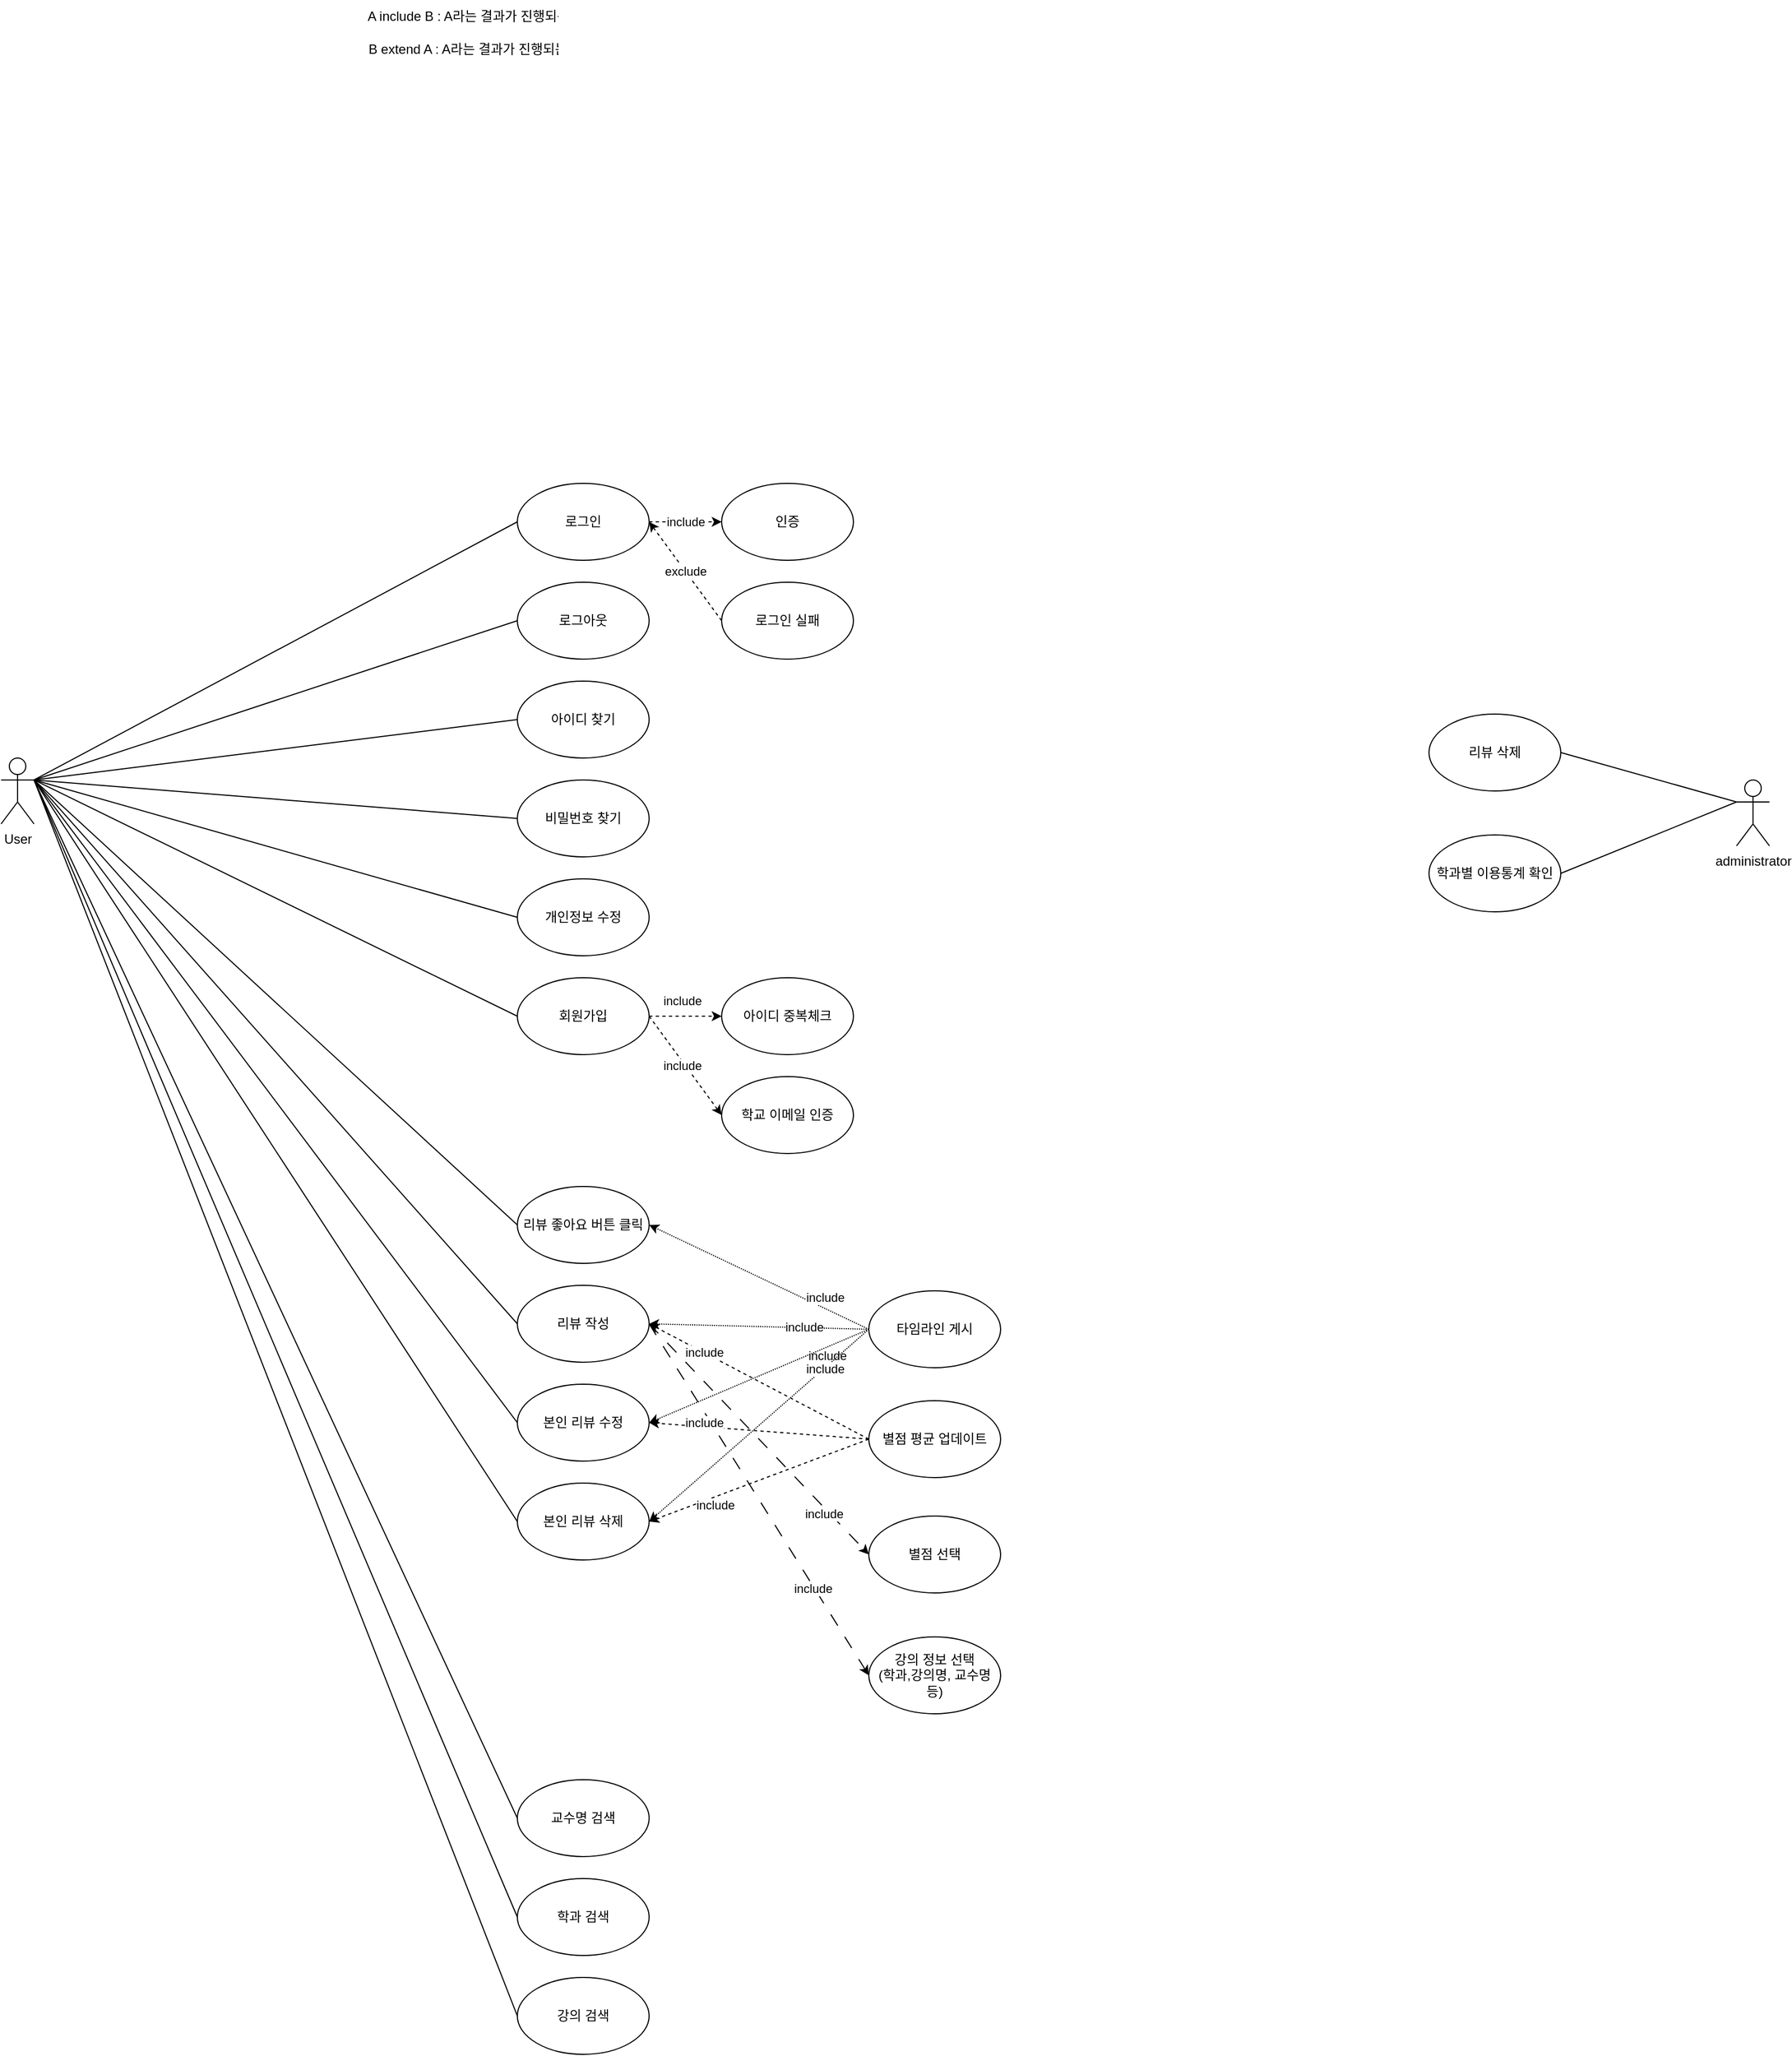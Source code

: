 <mxfile version="21.6.6" type="github">
  <diagram name="페이지-1" id="DwoH7edTf4HsuU-eGd33">
    <mxGraphModel dx="2161" dy="803" grid="1" gridSize="10" guides="1" tooltips="1" connect="1" arrows="1" fold="1" page="1" pageScale="1" pageWidth="827" pageHeight="1169" math="0" shadow="0">
      <root>
        <mxCell id="0" />
        <mxCell id="1" parent="0" />
        <mxCell id="8_uEdGlW4i0jT_Yr1RCu-55" style="rounded=0;orthogonalLoop=1;jettySize=auto;html=1;exitX=1;exitY=0.333;exitDx=0;exitDy=0;exitPerimeter=0;entryX=0;entryY=0.5;entryDx=0;entryDy=0;endArrow=none;endFill=0;" parent="1" source="8_uEdGlW4i0jT_Yr1RCu-2" target="8_uEdGlW4i0jT_Yr1RCu-13" edge="1">
          <mxGeometry relative="1" as="geometry" />
        </mxCell>
        <mxCell id="8_uEdGlW4i0jT_Yr1RCu-56" style="rounded=0;orthogonalLoop=1;jettySize=auto;html=1;exitX=1;exitY=0.333;exitDx=0;exitDy=0;exitPerimeter=0;entryX=0;entryY=0.5;entryDx=0;entryDy=0;endArrow=none;endFill=0;" parent="1" source="8_uEdGlW4i0jT_Yr1RCu-2" target="8_uEdGlW4i0jT_Yr1RCu-4" edge="1">
          <mxGeometry relative="1" as="geometry" />
        </mxCell>
        <mxCell id="8_uEdGlW4i0jT_Yr1RCu-57" style="rounded=0;orthogonalLoop=1;jettySize=auto;html=1;exitX=1;exitY=0.333;exitDx=0;exitDy=0;exitPerimeter=0;entryX=0;entryY=0.5;entryDx=0;entryDy=0;endArrow=none;endFill=0;" parent="1" source="8_uEdGlW4i0jT_Yr1RCu-2" target="8_uEdGlW4i0jT_Yr1RCu-12" edge="1">
          <mxGeometry relative="1" as="geometry" />
        </mxCell>
        <mxCell id="8_uEdGlW4i0jT_Yr1RCu-58" style="rounded=0;orthogonalLoop=1;jettySize=auto;html=1;exitX=1;exitY=0.333;exitDx=0;exitDy=0;exitPerimeter=0;entryX=0;entryY=0.5;entryDx=0;entryDy=0;endArrow=none;endFill=0;" parent="1" source="8_uEdGlW4i0jT_Yr1RCu-2" target="8_uEdGlW4i0jT_Yr1RCu-5" edge="1">
          <mxGeometry relative="1" as="geometry" />
        </mxCell>
        <mxCell id="8_uEdGlW4i0jT_Yr1RCu-59" style="rounded=0;orthogonalLoop=1;jettySize=auto;html=1;exitX=1;exitY=0.333;exitDx=0;exitDy=0;exitPerimeter=0;entryX=0;entryY=0.5;entryDx=0;entryDy=0;endArrow=none;endFill=0;" parent="1" source="8_uEdGlW4i0jT_Yr1RCu-2" target="8_uEdGlW4i0jT_Yr1RCu-6" edge="1">
          <mxGeometry relative="1" as="geometry" />
        </mxCell>
        <mxCell id="8_uEdGlW4i0jT_Yr1RCu-60" style="rounded=0;orthogonalLoop=1;jettySize=auto;html=1;exitX=1;exitY=0.333;exitDx=0;exitDy=0;exitPerimeter=0;entryX=0;entryY=0.5;entryDx=0;entryDy=0;endArrow=none;endFill=0;" parent="1" source="8_uEdGlW4i0jT_Yr1RCu-2" target="8_uEdGlW4i0jT_Yr1RCu-7" edge="1">
          <mxGeometry relative="1" as="geometry" />
        </mxCell>
        <mxCell id="8_uEdGlW4i0jT_Yr1RCu-61" style="rounded=0;orthogonalLoop=1;jettySize=auto;html=1;exitX=1;exitY=0.333;exitDx=0;exitDy=0;exitPerimeter=0;entryX=0;entryY=0.5;entryDx=0;entryDy=0;endArrow=none;endFill=0;" parent="1" source="8_uEdGlW4i0jT_Yr1RCu-2" target="8_uEdGlW4i0jT_Yr1RCu-8" edge="1">
          <mxGeometry relative="1" as="geometry" />
        </mxCell>
        <mxCell id="8_uEdGlW4i0jT_Yr1RCu-62" style="rounded=0;orthogonalLoop=1;jettySize=auto;html=1;exitX=1;exitY=0.333;exitDx=0;exitDy=0;exitPerimeter=0;entryX=0;entryY=0.5;entryDx=0;entryDy=0;endArrow=none;endFill=0;" parent="1" source="8_uEdGlW4i0jT_Yr1RCu-2" target="8_uEdGlW4i0jT_Yr1RCu-9" edge="1">
          <mxGeometry relative="1" as="geometry" />
        </mxCell>
        <mxCell id="8_uEdGlW4i0jT_Yr1RCu-63" style="rounded=0;orthogonalLoop=1;jettySize=auto;html=1;exitX=1;exitY=0.333;exitDx=0;exitDy=0;exitPerimeter=0;entryX=0;entryY=0.5;entryDx=0;entryDy=0;endArrow=none;endFill=0;" parent="1" source="8_uEdGlW4i0jT_Yr1RCu-2" target="8_uEdGlW4i0jT_Yr1RCu-10" edge="1">
          <mxGeometry relative="1" as="geometry" />
        </mxCell>
        <mxCell id="8_uEdGlW4i0jT_Yr1RCu-64" style="rounded=0;orthogonalLoop=1;jettySize=auto;html=1;exitX=1;exitY=0.333;exitDx=0;exitDy=0;exitPerimeter=0;entryX=0;entryY=0.5;entryDx=0;entryDy=0;endArrow=none;endFill=0;" parent="1" source="8_uEdGlW4i0jT_Yr1RCu-2" target="8_uEdGlW4i0jT_Yr1RCu-42" edge="1">
          <mxGeometry relative="1" as="geometry" />
        </mxCell>
        <mxCell id="8_uEdGlW4i0jT_Yr1RCu-65" style="rounded=0;orthogonalLoop=1;jettySize=auto;html=1;exitX=1;exitY=0.333;exitDx=0;exitDy=0;exitPerimeter=0;entryX=0;entryY=0.5;entryDx=0;entryDy=0;endArrow=none;endFill=0;" parent="1" source="8_uEdGlW4i0jT_Yr1RCu-2" target="8_uEdGlW4i0jT_Yr1RCu-18" edge="1">
          <mxGeometry relative="1" as="geometry" />
        </mxCell>
        <mxCell id="8_uEdGlW4i0jT_Yr1RCu-66" style="rounded=0;orthogonalLoop=1;jettySize=auto;html=1;exitX=1;exitY=0.333;exitDx=0;exitDy=0;exitPerimeter=0;entryX=0;entryY=0.5;entryDx=0;entryDy=0;endArrow=none;endFill=0;" parent="1" source="8_uEdGlW4i0jT_Yr1RCu-2" target="8_uEdGlW4i0jT_Yr1RCu-31" edge="1">
          <mxGeometry relative="1" as="geometry" />
        </mxCell>
        <mxCell id="8_uEdGlW4i0jT_Yr1RCu-67" style="rounded=0;orthogonalLoop=1;jettySize=auto;html=1;exitX=1;exitY=0.333;exitDx=0;exitDy=0;exitPerimeter=0;entryX=0;entryY=0.5;entryDx=0;entryDy=0;endArrow=none;endFill=0;" parent="1" source="8_uEdGlW4i0jT_Yr1RCu-2" target="8_uEdGlW4i0jT_Yr1RCu-32" edge="1">
          <mxGeometry relative="1" as="geometry" />
        </mxCell>
        <mxCell id="8_uEdGlW4i0jT_Yr1RCu-2" value="User" style="shape=umlActor;verticalLabelPosition=bottom;verticalAlign=top;html=1;outlineConnect=0;" parent="1" vertex="1">
          <mxGeometry x="-280" y="690" width="30" height="60" as="geometry" />
        </mxCell>
        <mxCell id="8_uEdGlW4i0jT_Yr1RCu-4" value="학과 검색" style="ellipse;whiteSpace=wrap;html=1;" parent="1" vertex="1">
          <mxGeometry x="190" y="1710" width="120" height="70" as="geometry" />
        </mxCell>
        <mxCell id="8_uEdGlW4i0jT_Yr1RCu-27" value="include" style="edgeStyle=orthogonalEdgeStyle;rounded=0;orthogonalLoop=1;jettySize=auto;html=1;exitX=1;exitY=0.5;exitDx=0;exitDy=0;entryX=0;entryY=0.5;entryDx=0;entryDy=0;dashed=1;" parent="1" source="8_uEdGlW4i0jT_Yr1RCu-5" target="8_uEdGlW4i0jT_Yr1RCu-26" edge="1">
          <mxGeometry relative="1" as="geometry" />
        </mxCell>
        <mxCell id="8_uEdGlW4i0jT_Yr1RCu-29" value="exclude" style="rounded=0;orthogonalLoop=1;jettySize=auto;html=1;entryX=1;entryY=0.5;entryDx=0;entryDy=0;dashed=1;exitX=0;exitY=0.5;exitDx=0;exitDy=0;" parent="1" source="8_uEdGlW4i0jT_Yr1RCu-28" target="8_uEdGlW4i0jT_Yr1RCu-5" edge="1">
          <mxGeometry relative="1" as="geometry">
            <mxPoint x="373.5" y="580" as="sourcePoint" />
            <mxPoint x="309.5" y="510" as="targetPoint" />
          </mxGeometry>
        </mxCell>
        <mxCell id="8_uEdGlW4i0jT_Yr1RCu-5" value="로그인" style="ellipse;whiteSpace=wrap;html=1;" parent="1" vertex="1">
          <mxGeometry x="190" y="440" width="120" height="70" as="geometry" />
        </mxCell>
        <mxCell id="8_uEdGlW4i0jT_Yr1RCu-6" value="로그아웃" style="ellipse;whiteSpace=wrap;html=1;" parent="1" vertex="1">
          <mxGeometry x="190" y="530" width="120" height="70" as="geometry" />
        </mxCell>
        <mxCell id="8_uEdGlW4i0jT_Yr1RCu-7" value="아이디 찾기" style="ellipse;whiteSpace=wrap;html=1;" parent="1" vertex="1">
          <mxGeometry x="190" y="620" width="120" height="70" as="geometry" />
        </mxCell>
        <mxCell id="8_uEdGlW4i0jT_Yr1RCu-8" value="비밀번호 찾기" style="ellipse;whiteSpace=wrap;html=1;" parent="1" vertex="1">
          <mxGeometry x="190" y="710" width="120" height="70" as="geometry" />
        </mxCell>
        <mxCell id="8_uEdGlW4i0jT_Yr1RCu-9" value="개인정보 수정" style="ellipse;whiteSpace=wrap;html=1;" parent="1" vertex="1">
          <mxGeometry x="190" y="800" width="120" height="70" as="geometry" />
        </mxCell>
        <mxCell id="8_uEdGlW4i0jT_Yr1RCu-15" style="edgeStyle=orthogonalEdgeStyle;rounded=0;orthogonalLoop=1;jettySize=auto;html=1;exitX=1;exitY=0.5;exitDx=0;exitDy=0;dashed=1;" parent="1" source="8_uEdGlW4i0jT_Yr1RCu-10" edge="1">
          <mxGeometry relative="1" as="geometry">
            <mxPoint x="376" y="925" as="targetPoint" />
          </mxGeometry>
        </mxCell>
        <mxCell id="8_uEdGlW4i0jT_Yr1RCu-16" value="include" style="edgeLabel;html=1;align=center;verticalAlign=middle;resizable=0;points=[];" parent="8_uEdGlW4i0jT_Yr1RCu-15" vertex="1" connectable="0">
          <mxGeometry x="0.111" y="-1" relative="1" as="geometry">
            <mxPoint x="-7" y="-16" as="offset" />
          </mxGeometry>
        </mxCell>
        <mxCell id="8_uEdGlW4i0jT_Yr1RCu-69" style="rounded=0;orthogonalLoop=1;jettySize=auto;html=1;exitX=1;exitY=0.5;exitDx=0;exitDy=0;entryX=0;entryY=0.5;entryDx=0;entryDy=0;dashed=1;" parent="1" source="8_uEdGlW4i0jT_Yr1RCu-10" target="8_uEdGlW4i0jT_Yr1RCu-68" edge="1">
          <mxGeometry relative="1" as="geometry" />
        </mxCell>
        <mxCell id="8_uEdGlW4i0jT_Yr1RCu-70" value="include" style="edgeLabel;html=1;align=center;verticalAlign=middle;resizable=0;points=[];" parent="8_uEdGlW4i0jT_Yr1RCu-69" vertex="1" connectable="0">
          <mxGeometry x="-0.045" y="-2" relative="1" as="geometry">
            <mxPoint as="offset" />
          </mxGeometry>
        </mxCell>
        <mxCell id="8_uEdGlW4i0jT_Yr1RCu-10" value="회원가입" style="ellipse;whiteSpace=wrap;html=1;" parent="1" vertex="1">
          <mxGeometry x="190" y="890" width="120" height="70" as="geometry" />
        </mxCell>
        <mxCell id="8_uEdGlW4i0jT_Yr1RCu-11" value="아이디 중복체크" style="ellipse;whiteSpace=wrap;html=1;" parent="1" vertex="1">
          <mxGeometry x="376" y="890" width="120" height="70" as="geometry" />
        </mxCell>
        <mxCell id="8_uEdGlW4i0jT_Yr1RCu-12" value="강의 검색" style="ellipse;whiteSpace=wrap;html=1;" parent="1" vertex="1">
          <mxGeometry x="190" y="1800" width="120" height="70" as="geometry" />
        </mxCell>
        <mxCell id="8_uEdGlW4i0jT_Yr1RCu-13" value="교수명 검색" style="ellipse;whiteSpace=wrap;html=1;" parent="1" vertex="1">
          <mxGeometry x="190" y="1620" width="120" height="70" as="geometry" />
        </mxCell>
        <mxCell id="8_uEdGlW4i0jT_Yr1RCu-23" style="rounded=0;orthogonalLoop=1;jettySize=auto;html=1;exitX=0;exitY=0.5;exitDx=0;exitDy=0;dashed=1;entryX=1;entryY=0.5;entryDx=0;entryDy=0;" parent="1" source="8_uEdGlW4i0jT_Yr1RCu-22" target="8_uEdGlW4i0jT_Yr1RCu-18" edge="1">
          <mxGeometry relative="1" as="geometry">
            <mxPoint x="90" y="1310" as="targetPoint" />
          </mxGeometry>
        </mxCell>
        <mxCell id="8_uEdGlW4i0jT_Yr1RCu-25" value="include" style="edgeLabel;html=1;align=center;verticalAlign=middle;resizable=0;points=[];" parent="8_uEdGlW4i0jT_Yr1RCu-23" vertex="1" connectable="0">
          <mxGeometry x="0.594" relative="1" as="geometry">
            <mxPoint x="9" y="4" as="offset" />
          </mxGeometry>
        </mxCell>
        <mxCell id="8_uEdGlW4i0jT_Yr1RCu-38" style="rounded=0;orthogonalLoop=1;jettySize=auto;html=1;dashed=1;dashPattern=1 1;entryX=1;entryY=0.5;entryDx=0;entryDy=0;exitX=0;exitY=0.5;exitDx=0;exitDy=0;" parent="1" source="8_uEdGlW4i0jT_Yr1RCu-19" target="8_uEdGlW4i0jT_Yr1RCu-18" edge="1">
          <mxGeometry relative="1" as="geometry">
            <mxPoint x="330" y="1170" as="targetPoint" />
            <mxPoint x="440" y="1180" as="sourcePoint" />
          </mxGeometry>
        </mxCell>
        <mxCell id="8_uEdGlW4i0jT_Yr1RCu-39" value="include" style="edgeLabel;html=1;align=center;verticalAlign=middle;resizable=0;points=[];" parent="8_uEdGlW4i0jT_Yr1RCu-38" vertex="1" connectable="0">
          <mxGeometry x="0.127" y="1" relative="1" as="geometry">
            <mxPoint x="53" as="offset" />
          </mxGeometry>
        </mxCell>
        <mxCell id="8_uEdGlW4i0jT_Yr1RCu-50" style="rounded=0;orthogonalLoop=1;jettySize=auto;html=1;exitX=1;exitY=0.5;exitDx=0;exitDy=0;entryX=0;entryY=0.5;entryDx=0;entryDy=0;dashed=1;dashPattern=12 12;" parent="1" source="8_uEdGlW4i0jT_Yr1RCu-18" target="8_uEdGlW4i0jT_Yr1RCu-47" edge="1">
          <mxGeometry relative="1" as="geometry" />
        </mxCell>
        <mxCell id="8_uEdGlW4i0jT_Yr1RCu-51" value="include" style="edgeLabel;html=1;align=center;verticalAlign=middle;resizable=0;points=[];" parent="8_uEdGlW4i0jT_Yr1RCu-50" vertex="1" connectable="0">
          <mxGeometry x="0.614" y="-3" relative="1" as="geometry">
            <mxPoint y="1" as="offset" />
          </mxGeometry>
        </mxCell>
        <mxCell id="8_uEdGlW4i0jT_Yr1RCu-53" style="rounded=0;orthogonalLoop=1;jettySize=auto;html=1;exitX=1;exitY=0.5;exitDx=0;exitDy=0;entryX=0;entryY=0.5;entryDx=0;entryDy=0;dashed=1;dashPattern=12 12;" parent="1" source="8_uEdGlW4i0jT_Yr1RCu-18" target="8_uEdGlW4i0jT_Yr1RCu-52" edge="1">
          <mxGeometry relative="1" as="geometry" />
        </mxCell>
        <mxCell id="8_uEdGlW4i0jT_Yr1RCu-54" value="include" style="edgeLabel;html=1;align=center;verticalAlign=middle;resizable=0;points=[];" parent="8_uEdGlW4i0jT_Yr1RCu-53" vertex="1" connectable="0">
          <mxGeometry x="0.5" y="-2" relative="1" as="geometry">
            <mxPoint as="offset" />
          </mxGeometry>
        </mxCell>
        <mxCell id="8_uEdGlW4i0jT_Yr1RCu-18" value="리뷰 작성" style="ellipse;whiteSpace=wrap;html=1;" parent="1" vertex="1">
          <mxGeometry x="190" y="1170" width="120" height="70" as="geometry" />
        </mxCell>
        <mxCell id="8_uEdGlW4i0jT_Yr1RCu-19" value="타임라인 게시" style="ellipse;whiteSpace=wrap;html=1;" parent="1" vertex="1">
          <mxGeometry x="510" y="1175" width="120" height="70" as="geometry" />
        </mxCell>
        <mxCell id="8_uEdGlW4i0jT_Yr1RCu-22" value="별점 평균 업데이트" style="ellipse;whiteSpace=wrap;html=1;" parent="1" vertex="1">
          <mxGeometry x="510" y="1275" width="120" height="70" as="geometry" />
        </mxCell>
        <mxCell id="8_uEdGlW4i0jT_Yr1RCu-26" value="인증" style="ellipse;whiteSpace=wrap;html=1;" parent="1" vertex="1">
          <mxGeometry x="376" y="440" width="120" height="70" as="geometry" />
        </mxCell>
        <mxCell id="8_uEdGlW4i0jT_Yr1RCu-28" value="로그인 실패" style="ellipse;whiteSpace=wrap;html=1;" parent="1" vertex="1">
          <mxGeometry x="376" y="530" width="120" height="70" as="geometry" />
        </mxCell>
        <mxCell id="8_uEdGlW4i0jT_Yr1RCu-33" style="rounded=0;orthogonalLoop=1;jettySize=auto;html=1;dashed=1;entryX=1;entryY=0.5;entryDx=0;entryDy=0;exitX=0;exitY=0.5;exitDx=0;exitDy=0;" parent="1" source="8_uEdGlW4i0jT_Yr1RCu-22" target="8_uEdGlW4i0jT_Yr1RCu-31" edge="1">
          <mxGeometry relative="1" as="geometry">
            <mxPoint x="510" y="1440" as="sourcePoint" />
          </mxGeometry>
        </mxCell>
        <mxCell id="8_uEdGlW4i0jT_Yr1RCu-35" value="include" style="edgeLabel;html=1;align=center;verticalAlign=middle;resizable=0;points=[];" parent="8_uEdGlW4i0jT_Yr1RCu-33" vertex="1" connectable="0">
          <mxGeometry x="-0.111" y="1" relative="1" as="geometry">
            <mxPoint x="51" y="-71" as="offset" />
          </mxGeometry>
        </mxCell>
        <mxCell id="8_uEdGlW4i0jT_Yr1RCu-37" style="rounded=0;orthogonalLoop=1;jettySize=auto;html=1;dashed=1;dashPattern=1 1;entryX=1;entryY=0.5;entryDx=0;entryDy=0;exitX=0;exitY=0.5;exitDx=0;exitDy=0;" parent="1" source="8_uEdGlW4i0jT_Yr1RCu-19" target="8_uEdGlW4i0jT_Yr1RCu-31" edge="1">
          <mxGeometry relative="1" as="geometry">
            <mxPoint x="330" y="1260" as="targetPoint" />
            <mxPoint x="420" y="1220" as="sourcePoint" />
          </mxGeometry>
        </mxCell>
        <mxCell id="8_uEdGlW4i0jT_Yr1RCu-40" value="include" style="edgeLabel;html=1;align=center;verticalAlign=middle;resizable=0;points=[];" parent="8_uEdGlW4i0jT_Yr1RCu-37" vertex="1" connectable="0">
          <mxGeometry x="0.523" y="-3" relative="1" as="geometry">
            <mxPoint x="3" y="23" as="offset" />
          </mxGeometry>
        </mxCell>
        <mxCell id="8_uEdGlW4i0jT_Yr1RCu-31" value="본인 리뷰 수정" style="ellipse;whiteSpace=wrap;html=1;" parent="1" vertex="1">
          <mxGeometry x="190" y="1260" width="120" height="70" as="geometry" />
        </mxCell>
        <mxCell id="8_uEdGlW4i0jT_Yr1RCu-34" value="include" style="rounded=0;orthogonalLoop=1;jettySize=auto;html=1;entryX=1;entryY=0.5;entryDx=0;entryDy=0;dashed=1;exitX=0;exitY=0.5;exitDx=0;exitDy=0;" parent="1" source="8_uEdGlW4i0jT_Yr1RCu-22" target="8_uEdGlW4i0jT_Yr1RCu-32" edge="1">
          <mxGeometry x="0.425" y="7" relative="1" as="geometry">
            <mxPoint x="530" y="1400" as="sourcePoint" />
            <mxPoint x="400" y="1295" as="targetPoint" />
            <mxPoint as="offset" />
          </mxGeometry>
        </mxCell>
        <mxCell id="8_uEdGlW4i0jT_Yr1RCu-36" style="rounded=0;orthogonalLoop=1;jettySize=auto;html=1;exitX=0;exitY=0.5;exitDx=0;exitDy=0;dashed=1;dashPattern=1 1;entryX=1;entryY=0.5;entryDx=0;entryDy=0;" parent="1" source="8_uEdGlW4i0jT_Yr1RCu-19" target="8_uEdGlW4i0jT_Yr1RCu-32" edge="1">
          <mxGeometry relative="1" as="geometry">
            <mxPoint x="360" y="1480" as="targetPoint" />
          </mxGeometry>
        </mxCell>
        <mxCell id="8_uEdGlW4i0jT_Yr1RCu-41" value="include" style="edgeLabel;html=1;align=center;verticalAlign=middle;resizable=0;points=[];" parent="8_uEdGlW4i0jT_Yr1RCu-36" vertex="1" connectable="0">
          <mxGeometry x="0.602" y="-4" relative="1" as="geometry">
            <mxPoint x="123" y="-102" as="offset" />
          </mxGeometry>
        </mxCell>
        <mxCell id="8_uEdGlW4i0jT_Yr1RCu-32" value="본인 리뷰 삭제" style="ellipse;whiteSpace=wrap;html=1;" parent="1" vertex="1">
          <mxGeometry x="190" y="1350" width="120" height="70" as="geometry" />
        </mxCell>
        <mxCell id="8_uEdGlW4i0jT_Yr1RCu-43" style="rounded=0;orthogonalLoop=1;jettySize=auto;html=1;dashed=1;dashPattern=1 1;entryX=1;entryY=0.5;entryDx=0;entryDy=0;exitX=0;exitY=0.5;exitDx=0;exitDy=0;" parent="1" source="8_uEdGlW4i0jT_Yr1RCu-19" target="8_uEdGlW4i0jT_Yr1RCu-42" edge="1">
          <mxGeometry relative="1" as="geometry">
            <mxPoint x="470" y="1160" as="sourcePoint" />
            <mxPoint x="330" y="1160" as="targetPoint" />
          </mxGeometry>
        </mxCell>
        <mxCell id="8_uEdGlW4i0jT_Yr1RCu-44" value="include" style="edgeLabel;html=1;align=center;verticalAlign=middle;resizable=0;points=[];" parent="8_uEdGlW4i0jT_Yr1RCu-43" vertex="1" connectable="0">
          <mxGeometry x="0.206" y="2" relative="1" as="geometry">
            <mxPoint x="81" y="26" as="offset" />
          </mxGeometry>
        </mxCell>
        <mxCell id="8_uEdGlW4i0jT_Yr1RCu-42" value="리뷰 좋아요 버튼 클릭" style="ellipse;whiteSpace=wrap;html=1;" parent="1" vertex="1">
          <mxGeometry x="190" y="1080" width="120" height="70" as="geometry" />
        </mxCell>
        <mxCell id="8_uEdGlW4i0jT_Yr1RCu-45" value="A include B : A라는 결과가 진행되는 과정에서 B가 반드시 필요 (A --&amp;gt; B)" style="text;html=1;align=center;verticalAlign=middle;resizable=0;points=[];autosize=1;strokeColor=none;fillColor=none;" parent="1" vertex="1">
          <mxGeometry x="50" width="370" height="30" as="geometry" />
        </mxCell>
        <mxCell id="8_uEdGlW4i0jT_Yr1RCu-46" value="B extend A : A라는 결과가 진행되는 과정에서 B가 선택지로 등장 (B --&amp;gt; A)" style="text;html=1;align=center;verticalAlign=middle;resizable=0;points=[];autosize=1;strokeColor=none;fillColor=none;" parent="1" vertex="1">
          <mxGeometry x="50" y="30" width="380" height="30" as="geometry" />
        </mxCell>
        <mxCell id="8_uEdGlW4i0jT_Yr1RCu-47" value="별점 선택" style="ellipse;whiteSpace=wrap;html=1;" parent="1" vertex="1">
          <mxGeometry x="510" y="1380" width="120" height="70" as="geometry" />
        </mxCell>
        <mxCell id="8_uEdGlW4i0jT_Yr1RCu-52" value="강의 정보 선택&lt;br&gt;(학과,강의명, 교수명 등)" style="ellipse;whiteSpace=wrap;html=1;" parent="1" vertex="1">
          <mxGeometry x="510" y="1490" width="120" height="70" as="geometry" />
        </mxCell>
        <mxCell id="8_uEdGlW4i0jT_Yr1RCu-68" value="학교 이메일 인증" style="ellipse;whiteSpace=wrap;html=1;" parent="1" vertex="1">
          <mxGeometry x="376" y="980" width="120" height="70" as="geometry" />
        </mxCell>
        <mxCell id="8_uEdGlW4i0jT_Yr1RCu-75" style="rounded=0;orthogonalLoop=1;jettySize=auto;html=1;exitX=0;exitY=0.333;exitDx=0;exitDy=0;exitPerimeter=0;entryX=1;entryY=0.5;entryDx=0;entryDy=0;endArrow=none;endFill=0;" parent="1" source="8_uEdGlW4i0jT_Yr1RCu-71" target="8_uEdGlW4i0jT_Yr1RCu-73" edge="1">
          <mxGeometry relative="1" as="geometry" />
        </mxCell>
        <mxCell id="8_uEdGlW4i0jT_Yr1RCu-76" style="rounded=0;orthogonalLoop=1;jettySize=auto;html=1;exitX=0;exitY=0.333;exitDx=0;exitDy=0;exitPerimeter=0;entryX=1;entryY=0.5;entryDx=0;entryDy=0;endArrow=none;endFill=0;" parent="1" source="8_uEdGlW4i0jT_Yr1RCu-71" target="8_uEdGlW4i0jT_Yr1RCu-74" edge="1">
          <mxGeometry relative="1" as="geometry" />
        </mxCell>
        <mxCell id="8_uEdGlW4i0jT_Yr1RCu-71" value="administrator" style="shape=umlActor;verticalLabelPosition=bottom;verticalAlign=top;html=1;outlineConnect=0;" parent="1" vertex="1">
          <mxGeometry x="1300" y="710" width="30" height="60" as="geometry" />
        </mxCell>
        <mxCell id="8_uEdGlW4i0jT_Yr1RCu-73" value="리뷰 삭제" style="ellipse;whiteSpace=wrap;html=1;" parent="1" vertex="1">
          <mxGeometry x="1020" y="650" width="120" height="70" as="geometry" />
        </mxCell>
        <mxCell id="8_uEdGlW4i0jT_Yr1RCu-74" value="학과별 이용통계 확인" style="ellipse;whiteSpace=wrap;html=1;" parent="1" vertex="1">
          <mxGeometry x="1020" y="760" width="120" height="70" as="geometry" />
        </mxCell>
      </root>
    </mxGraphModel>
  </diagram>
</mxfile>
